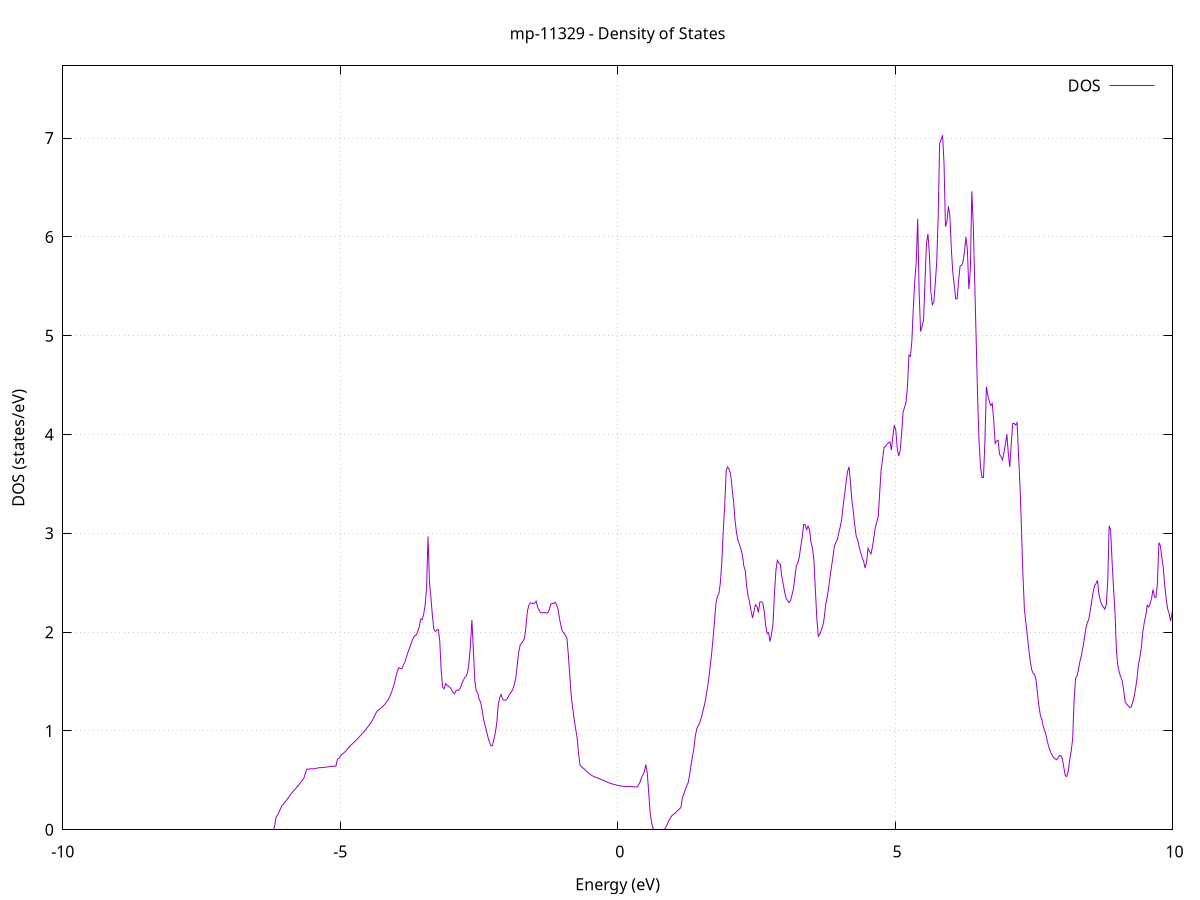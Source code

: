 set title 'mp-11329 - Density of States'
set xlabel 'Energy (eV)'
set ylabel 'DOS (states/eV)'
set grid
set xrange [-10:10]
set yrange [0:7.731]
set xzeroaxis lt -1
set terminal png size 800,600
set output 'mp-11329_dos_gnuplot.png'
plot '-' using 1:2 with lines title 'DOS'
-31.920800 0.000000
-31.894400 0.000000
-31.868100 0.000000
-31.841800 0.000000
-31.815400 0.000000
-31.789100 0.000000
-31.762700 0.000000
-31.736400 0.000000
-31.710000 0.000000
-31.683700 0.000000
-31.657400 0.000000
-31.631000 0.000000
-31.604700 0.000000
-31.578300 0.000000
-31.552000 0.000000
-31.525600 0.000000
-31.499300 0.000000
-31.473000 0.000000
-31.446600 0.000000
-31.420300 0.000000
-31.393900 0.000000
-31.367600 0.000000
-31.341200 0.000000
-31.314900 0.000000
-31.288500 0.000000
-31.262200 0.000000
-31.235900 0.000000
-31.209500 0.000000
-31.183200 0.000000
-31.156800 0.000000
-31.130500 0.000000
-31.104100 0.000000
-31.077800 0.000000
-31.051500 0.000000
-31.025100 0.000000
-30.998800 0.000000
-30.972400 0.000000
-30.946100 0.000000
-30.919700 0.000000
-30.893400 0.000000
-30.867100 0.000000
-30.840700 0.000000
-30.814400 0.000000
-30.788000 0.000000
-30.761700 0.000000
-30.735300 0.000000
-30.709000 0.000000
-30.682600 0.000000
-30.656300 0.000000
-30.630000 0.000000
-30.603600 0.000000
-30.577300 0.000000
-30.550900 0.000000
-30.524600 0.000000
-30.498200 0.000000
-30.471900 0.000000
-30.445600 0.000000
-30.419200 0.000000
-30.392900 0.000000
-30.366500 0.000000
-30.340200 0.000000
-30.313800 0.000000
-30.287500 0.000000
-30.261200 0.000000
-30.234800 0.000000
-30.208500 0.000000
-30.182100 0.000000
-30.155800 0.000000
-30.129400 0.000000
-30.103100 0.000000
-30.076700 0.000000
-30.050400 0.000000
-30.024100 0.000000
-29.997700 0.000000
-29.971400 0.000000
-29.945000 0.000000
-29.918700 0.000000
-29.892300 0.000000
-29.866000 0.000000
-29.839700 0.000000
-29.813300 0.000000
-29.787000 0.000000
-29.760600 0.000000
-29.734300 0.000000
-29.707900 0.000000
-29.681600 0.000000
-29.655300 0.000000
-29.628900 0.000000
-29.602600 0.000000
-29.576200 0.000000
-29.549900 0.000000
-29.523500 35.461300
-29.497200 7.827300
-29.470800 62.871400
-29.444500 47.172700
-29.418200 12.868600
-29.391800 11.253600
-29.365500 11.759100
-29.339100 13.502800
-29.312800 18.103500
-29.286400 12.403800
-29.260100 57.254700
-29.233800 38.814500
-29.207400 157.953200
-29.181100 0.000000
-29.154700 0.000000
-29.128400 0.000000
-29.102000 0.000000
-29.075700 0.000000
-29.049400 0.000000
-29.023000 0.000000
-28.996700 0.000000
-28.970300 0.000000
-28.944000 0.000000
-28.917600 0.000000
-28.891300 0.000000
-28.864900 0.000000
-28.838600 0.000000
-28.812300 0.000000
-28.785900 0.000000
-28.759600 0.000000
-28.733200 0.000000
-28.706900 0.000000
-28.680500 0.000000
-28.654200 0.000000
-28.627900 0.000000
-28.601500 0.000000
-28.575200 0.000000
-28.548800 0.000000
-28.522500 0.000000
-28.496100 0.000000
-28.469800 0.000000
-28.443500 0.000000
-28.417100 0.000000
-28.390800 0.000000
-28.364400 0.000000
-28.338100 0.000000
-28.311700 0.000000
-28.285400 0.000000
-28.259000 0.000000
-28.232700 0.000000
-28.206400 0.000000
-28.180000 0.000000
-28.153700 0.000000
-28.127300 0.000000
-28.101000 0.000000
-28.074600 0.000000
-28.048300 0.000000
-28.022000 0.000000
-27.995600 0.000000
-27.969300 0.000000
-27.942900 0.000000
-27.916600 0.000000
-27.890200 0.000000
-27.863900 0.000000
-27.837600 0.000000
-27.811200 0.000000
-27.784900 0.000000
-27.758500 0.000000
-27.732200 0.000000
-27.705800 0.000000
-27.679500 0.000000
-27.653100 0.000000
-27.626800 0.000000
-27.600500 0.000000
-27.574100 0.000000
-27.547800 0.000000
-27.521400 0.000000
-27.495100 0.000000
-27.468700 0.000000
-27.442400 0.000000
-27.416100 0.000000
-27.389700 0.000000
-27.363400 0.000000
-27.337000 0.000000
-27.310700 0.000000
-27.284300 0.000000
-27.258000 0.000000
-27.231700 0.000000
-27.205300 0.000000
-27.179000 0.000000
-27.152600 0.000000
-27.126300 0.000000
-27.099900 0.000000
-27.073600 0.000000
-27.047200 0.000000
-27.020900 0.000000
-26.994600 0.000000
-26.968200 0.000000
-26.941900 0.000000
-26.915500 0.000000
-26.889200 0.000000
-26.862800 0.000000
-26.836500 0.000000
-26.810200 0.000000
-26.783800 0.000000
-26.757500 0.000000
-26.731100 0.000000
-26.704800 0.000000
-26.678400 0.000000
-26.652100 0.000000
-26.625800 0.000000
-26.599400 0.000000
-26.573100 0.000000
-26.546700 0.000000
-26.520400 0.000000
-26.494000 0.000000
-26.467700 0.000000
-26.441300 0.000000
-26.415000 0.000000
-26.388700 0.000000
-26.362300 0.000000
-26.336000 0.000000
-26.309600 0.000000
-26.283300 0.000000
-26.256900 0.000000
-26.230600 0.000000
-26.204300 0.000000
-26.177900 0.000000
-26.151600 0.000000
-26.125200 0.000000
-26.098900 0.000000
-26.072500 0.000000
-26.046200 0.000000
-26.019900 0.000000
-25.993500 0.000000
-25.967200 0.000000
-25.940800 0.000000
-25.914500 0.000000
-25.888100 0.000000
-25.861800 0.000000
-25.835500 0.000000
-25.809100 0.000000
-25.782800 0.000000
-25.756400 0.000000
-25.730100 0.000000
-25.703700 0.000000
-25.677400 0.000000
-25.651000 0.000000
-25.624700 0.000000
-25.598400 0.000000
-25.572000 0.000000
-25.545700 0.000000
-25.519300 0.000000
-25.493000 0.000000
-25.466600 0.000000
-25.440300 0.000000
-25.414000 0.000000
-25.387600 0.000000
-25.361300 0.000000
-25.334900 0.000000
-25.308600 0.000000
-25.282200 0.000000
-25.255900 0.000000
-25.229600 0.000000
-25.203200 0.000000
-25.176900 0.000000
-25.150500 0.000000
-25.124200 0.000000
-25.097800 0.000000
-25.071500 0.000000
-25.045100 0.000000
-25.018800 0.000000
-24.992500 0.000000
-24.966100 0.000000
-24.939800 0.000000
-24.913400 0.000000
-24.887100 0.000000
-24.860700 0.000000
-24.834400 0.000000
-24.808100 0.000000
-24.781700 0.000000
-24.755400 0.000000
-24.729000 0.000000
-24.702700 0.000000
-24.676300 0.000000
-24.650000 0.000000
-24.623700 0.000000
-24.597300 0.000000
-24.571000 0.000000
-24.544600 0.000000
-24.518300 0.000000
-24.491900 0.000000
-24.465600 0.000000
-24.439200 0.000000
-24.412900 0.000000
-24.386600 0.000000
-24.360200 0.000000
-24.333900 0.000000
-24.307500 0.000000
-24.281200 0.000000
-24.254800 0.000000
-24.228500 0.000000
-24.202200 0.000000
-24.175800 0.000000
-24.149500 0.000000
-24.123100 0.000000
-24.096800 0.000000
-24.070400 0.000000
-24.044100 0.000000
-24.017800 0.000000
-23.991400 0.000000
-23.965100 0.000000
-23.938700 0.000000
-23.912400 0.000000
-23.886000 0.000000
-23.859700 0.000000
-23.833300 0.000000
-23.807000 0.000000
-23.780700 0.000000
-23.754300 0.000000
-23.728000 0.000000
-23.701600 0.000000
-23.675300 0.000000
-23.648900 0.000000
-23.622600 0.000000
-23.596300 0.000000
-23.569900 0.000000
-23.543600 0.000000
-23.517200 0.000000
-23.490900 0.000000
-23.464500 0.000000
-23.438200 0.000000
-23.411900 0.000000
-23.385500 0.000000
-23.359200 0.000000
-23.332800 0.000000
-23.306500 0.000000
-23.280100 0.000000
-23.253800 0.000000
-23.227400 0.000000
-23.201100 0.000000
-23.174800 0.000000
-23.148400 0.000000
-23.122100 0.000000
-23.095700 0.000000
-23.069400 0.000000
-23.043000 0.000000
-23.016700 0.000000
-22.990400 0.000000
-22.964000 0.000000
-22.937700 0.000000
-22.911300 0.000000
-22.885000 0.000000
-22.858600 0.000000
-22.832300 0.000000
-22.806000 0.000000
-22.779600 0.000000
-22.753300 0.000000
-22.726900 0.000000
-22.700600 0.000000
-22.674200 0.000000
-22.647900 0.000000
-22.621500 0.000000
-22.595200 0.000000
-22.568900 0.000000
-22.542500 0.000000
-22.516200 0.000000
-22.489800 0.000000
-22.463500 0.000000
-22.437100 0.000000
-22.410800 0.000000
-22.384500 0.000000
-22.358100 0.000000
-22.331800 0.000000
-22.305400 0.000000
-22.279100 0.000000
-22.252700 0.000000
-22.226400 0.000000
-22.200100 0.000000
-22.173700 0.000000
-22.147400 0.000000
-22.121000 0.000000
-22.094700 0.000000
-22.068300 0.000000
-22.042000 0.000000
-22.015600 0.000000
-21.989300 0.000000
-21.963000 0.000000
-21.936600 0.000000
-21.910300 0.000000
-21.883900 0.000000
-21.857600 0.000000
-21.831200 0.000000
-21.804900 0.000000
-21.778600 0.000000
-21.752200 0.000000
-21.725900 0.000000
-21.699500 0.000000
-21.673200 0.000000
-21.646800 0.000000
-21.620500 0.000000
-21.594200 0.000000
-21.567800 0.000000
-21.541500 0.000000
-21.515100 0.000000
-21.488800 0.000000
-21.462400 0.000000
-21.436100 0.000000
-21.409700 0.000000
-21.383400 0.000000
-21.357100 0.000000
-21.330700 0.000000
-21.304400 0.000000
-21.278000 0.000000
-21.251700 0.000000
-21.225300 0.000000
-21.199000 0.000000
-21.172700 0.000000
-21.146300 0.000000
-21.120000 0.000000
-21.093600 0.000000
-21.067300 0.000000
-21.040900 0.000000
-21.014600 0.000000
-20.988300 0.000000
-20.961900 0.000000
-20.935600 0.000000
-20.909200 0.000000
-20.882900 0.000000
-20.856500 0.000000
-20.830200 0.000000
-20.803800 0.000000
-20.777500 0.000000
-20.751200 0.000000
-20.724800 0.000000
-20.698500 0.000000
-20.672100 0.000000
-20.645800 0.000000
-20.619400 0.000000
-20.593100 0.000000
-20.566800 0.000000
-20.540400 0.000000
-20.514100 0.000000
-20.487700 0.000000
-20.461400 0.000000
-20.435000 0.000000
-20.408700 0.000000
-20.382400 0.000000
-20.356000 0.000000
-20.329700 0.000000
-20.303300 0.000000
-20.277000 0.000000
-20.250600 0.000000
-20.224300 0.000000
-20.197900 0.000000
-20.171600 0.000000
-20.145300 0.000000
-20.118900 0.000000
-20.092600 0.000000
-20.066200 0.000000
-20.039900 0.000000
-20.013500 0.000000
-19.987200 0.000000
-19.960900 0.000000
-19.934500 0.000000
-19.908200 0.000000
-19.881800 0.000000
-19.855500 0.000000
-19.829100 0.000000
-19.802800 0.000000
-19.776500 0.000000
-19.750100 0.000000
-19.723800 0.000000
-19.697400 0.000000
-19.671100 0.000000
-19.644700 0.000000
-19.618400 0.000000
-19.592000 0.000000
-19.565700 0.000000
-19.539400 0.000000
-19.513000 0.000000
-19.486700 0.000000
-19.460300 0.000000
-19.434000 0.000000
-19.407600 0.000000
-19.381300 0.000000
-19.355000 0.000000
-19.328600 0.000000
-19.302300 0.000000
-19.275900 0.000000
-19.249600 0.000000
-19.223200 0.000000
-19.196900 0.000000
-19.170600 0.000000
-19.144200 0.000000
-19.117900 0.000000
-19.091500 0.000000
-19.065200 0.000000
-19.038800 0.000000
-19.012500 0.000000
-18.986100 0.000000
-18.959800 0.000000
-18.933500 0.000000
-18.907100 0.000000
-18.880800 0.000000
-18.854400 0.000000
-18.828100 0.000000
-18.801700 0.000000
-18.775400 0.000000
-18.749100 0.000000
-18.722700 0.000000
-18.696400 0.000000
-18.670000 0.000000
-18.643700 0.000000
-18.617300 0.000000
-18.591000 0.000000
-18.564700 0.000000
-18.538300 0.000000
-18.512000 0.000000
-18.485600 0.000000
-18.459300 0.000000
-18.432900 0.000000
-18.406600 0.000000
-18.380200 0.000000
-18.353900 0.000000
-18.327600 0.000000
-18.301200 0.000000
-18.274900 0.000000
-18.248500 0.000000
-18.222200 0.000000
-18.195800 0.000000
-18.169500 0.000000
-18.143200 0.000000
-18.116800 0.000000
-18.090500 0.000000
-18.064100 0.000000
-18.037800 0.000000
-18.011400 0.000000
-17.985100 0.000000
-17.958800 0.000000
-17.932400 0.000000
-17.906100 0.000000
-17.879700 0.000000
-17.853400 0.000000
-17.827000 0.000000
-17.800700 0.000000
-17.774400 0.000000
-17.748000 0.000000
-17.721700 0.000000
-17.695300 0.000000
-17.669000 0.000000
-17.642600 0.000000
-17.616300 0.000000
-17.589900 0.000000
-17.563600 0.000000
-17.537300 0.000000
-17.510900 0.000000
-17.484600 0.000000
-17.458200 0.000000
-17.431900 0.000000
-17.405500 0.000000
-17.379200 0.000000
-17.352900 0.000000
-17.326500 0.000000
-17.300200 0.000000
-17.273800 0.000000
-17.247500 0.000000
-17.221100 0.000000
-17.194800 0.000000
-17.168500 0.000000
-17.142100 0.000000
-17.115800 0.000000
-17.089400 0.000000
-17.063100 0.000000
-17.036700 0.000000
-17.010400 0.000000
-16.984000 0.000000
-16.957700 0.000000
-16.931400 0.000000
-16.905000 0.000000
-16.878700 0.000000
-16.852300 0.000000
-16.826000 0.000000
-16.799600 0.000000
-16.773300 0.000000
-16.747000 0.000000
-16.720600 0.000000
-16.694300 0.000000
-16.667900 0.000000
-16.641600 0.000000
-16.615200 0.000000
-16.588900 0.000000
-16.562600 0.000000
-16.536200 0.000000
-16.509900 0.000000
-16.483500 0.000000
-16.457200 0.000000
-16.430800 0.000000
-16.404500 0.000000
-16.378100 0.000000
-16.351800 0.000000
-16.325500 0.000000
-16.299100 0.000000
-16.272800 0.000000
-16.246400 0.000000
-16.220100 0.000000
-16.193700 0.000000
-16.167400 0.000000
-16.141100 0.000000
-16.114700 0.000000
-16.088400 0.000000
-16.062000 0.000000
-16.035700 0.000000
-16.009300 0.000000
-15.983000 0.000000
-15.956700 0.000000
-15.930300 0.000000
-15.904000 0.000000
-15.877600 0.000000
-15.851300 0.000000
-15.824900 0.000000
-15.798600 0.000000
-15.772200 0.000000
-15.745900 0.000000
-15.719600 0.000000
-15.693200 0.000000
-15.666900 0.000000
-15.640500 0.000000
-15.614200 0.000000
-15.587800 0.000000
-15.561500 0.000000
-15.535200 0.000000
-15.508800 0.000000
-15.482500 0.000000
-15.456100 0.000000
-15.429800 0.000000
-15.403400 0.000000
-15.377100 0.000000
-15.350800 0.000000
-15.324400 0.000000
-15.298100 0.000000
-15.271700 0.000000
-15.245400 0.000000
-15.219000 0.000000
-15.192700 0.000000
-15.166300 0.000000
-15.140000 0.000000
-15.113700 0.000000
-15.087300 0.000000
-15.061000 0.000000
-15.034600 0.000000
-15.008300 0.000000
-14.981900 0.000000
-14.955600 0.000000
-14.929300 0.000000
-14.902900 0.000000
-14.876600 0.000000
-14.850200 0.000000
-14.823900 0.000000
-14.797500 0.000000
-14.771200 0.000000
-14.744900 0.000000
-14.718500 0.000000
-14.692200 0.000000
-14.665800 0.000000
-14.639500 0.000000
-14.613100 0.000000
-14.586800 0.000000
-14.560400 0.000000
-14.534100 0.000000
-14.507800 0.000000
-14.481400 0.000000
-14.455100 0.000000
-14.428700 0.000000
-14.402400 0.000000
-14.376000 0.000000
-14.349700 0.000000
-14.323400 0.000000
-14.297000 0.000000
-14.270700 0.000000
-14.244300 0.000000
-14.218000 0.000000
-14.191600 0.000000
-14.165300 0.000000
-14.139000 0.000000
-14.112600 0.000000
-14.086300 0.000000
-14.059900 0.000000
-14.033600 0.000000
-14.007200 0.000000
-13.980900 0.000000
-13.954500 0.000000
-13.928200 0.000000
-13.901900 0.000000
-13.875500 0.000000
-13.849200 0.000000
-13.822800 0.000000
-13.796500 0.000000
-13.770100 0.000000
-13.743800 0.000000
-13.717500 0.000000
-13.691100 0.000000
-13.664800 0.000000
-13.638400 0.000000
-13.612100 0.000000
-13.585700 0.000000
-13.559400 0.000000
-13.533100 0.000000
-13.506700 0.000000
-13.480400 0.000000
-13.454000 0.000000
-13.427700 0.000000
-13.401300 0.000000
-13.375000 0.000000
-13.348600 0.000000
-13.322300 0.000000
-13.296000 0.000000
-13.269600 0.000000
-13.243300 0.000000
-13.216900 0.000000
-13.190600 0.000000
-13.164200 0.000000
-13.137900 0.000000
-13.111600 0.000000
-13.085200 0.000000
-13.058900 0.000000
-13.032500 0.000000
-13.006200 0.000000
-12.979800 0.000000
-12.953500 0.000000
-12.927200 0.000000
-12.900800 0.000000
-12.874500 0.000000
-12.848100 0.000000
-12.821800 0.000000
-12.795400 0.000000
-12.769100 0.000000
-12.742700 0.000000
-12.716400 0.000000
-12.690100 0.000000
-12.663700 0.000000
-12.637400 0.000000
-12.611000 0.000000
-12.584700 0.000000
-12.558300 0.000000
-12.532000 0.000000
-12.505700 0.000000
-12.479300 0.000000
-12.453000 0.000000
-12.426600 0.000000
-12.400300 0.000000
-12.373900 0.000000
-12.347600 0.000000
-12.321300 0.000000
-12.294900 0.000000
-12.268600 0.000000
-12.242200 0.000000
-12.215900 0.000000
-12.189500 0.000000
-12.163200 0.000000
-12.136800 0.000000
-12.110500 0.000000
-12.084200 0.000000
-12.057800 0.000000
-12.031500 0.000000
-12.005100 0.000000
-11.978800 0.000000
-11.952400 0.000000
-11.926100 0.000000
-11.899800 0.000000
-11.873400 0.000000
-11.847100 0.000000
-11.820700 0.000000
-11.794400 0.000000
-11.768000 0.000000
-11.741700 0.000000
-11.715400 0.000000
-11.689000 0.000000
-11.662700 0.000000
-11.636300 0.000000
-11.610000 0.000000
-11.583600 0.000000
-11.557300 0.000000
-11.530900 0.000000
-11.504600 0.000000
-11.478300 0.000000
-11.451900 0.000000
-11.425600 0.000000
-11.399200 0.000000
-11.372900 0.000000
-11.346500 0.000000
-11.320200 0.000000
-11.293900 0.000000
-11.267500 0.000000
-11.241200 0.000000
-11.214800 0.000000
-11.188500 0.000000
-11.162100 0.000000
-11.135800 0.000000
-11.109500 0.000000
-11.083100 0.000000
-11.056800 0.000000
-11.030400 0.000000
-11.004100 0.000000
-10.977700 0.000000
-10.951400 0.000000
-10.925000 0.000000
-10.898700 0.000000
-10.872400 0.000000
-10.846000 0.000000
-10.819700 0.000000
-10.793300 0.000000
-10.767000 0.000000
-10.740600 0.000000
-10.714300 0.000000
-10.688000 0.000000
-10.661600 0.000000
-10.635300 0.000000
-10.608900 0.000000
-10.582600 0.000000
-10.556200 0.000000
-10.529900 0.000000
-10.503600 0.000000
-10.477200 0.000000
-10.450900 0.000000
-10.424500 0.000000
-10.398200 0.000000
-10.371800 0.000000
-10.345500 0.000000
-10.319100 0.000000
-10.292800 0.000000
-10.266500 0.000000
-10.240100 0.000000
-10.213800 0.000000
-10.187400 0.000000
-10.161100 0.000000
-10.134700 0.000000
-10.108400 0.000000
-10.082100 0.000000
-10.055700 0.000000
-10.029400 0.000000
-10.003000 0.000000
-9.976700 0.000000
-9.950300 0.000000
-9.924000 0.000000
-9.897700 0.000000
-9.871300 0.000000
-9.845000 0.000000
-9.818600 0.000000
-9.792300 0.000000
-9.765900 0.000000
-9.739600 0.000000
-9.713300 0.000000
-9.686900 0.000000
-9.660600 0.000000
-9.634200 0.000000
-9.607900 0.000000
-9.581500 0.000000
-9.555200 0.000000
-9.528800 0.000000
-9.502500 0.000000
-9.476200 0.000000
-9.449800 0.000000
-9.423500 0.000000
-9.397100 0.000000
-9.370800 0.000000
-9.344400 0.000000
-9.318100 0.000000
-9.291800 0.000000
-9.265400 0.000000
-9.239100 0.000000
-9.212700 0.000000
-9.186400 0.000000
-9.160000 0.000000
-9.133700 0.000000
-9.107400 0.000000
-9.081000 0.000000
-9.054700 0.000000
-9.028300 0.000000
-9.002000 0.000000
-8.975600 0.000000
-8.949300 0.000000
-8.922900 0.000000
-8.896600 0.000000
-8.870300 0.000000
-8.843900 0.000000
-8.817600 0.000000
-8.791200 0.000000
-8.764900 0.000000
-8.738500 0.000000
-8.712200 0.000000
-8.685900 0.000000
-8.659500 0.000000
-8.633200 0.000000
-8.606800 0.000000
-8.580500 0.000000
-8.554100 0.000000
-8.527800 0.000000
-8.501500 0.000000
-8.475100 0.000000
-8.448800 0.000000
-8.422400 0.000000
-8.396100 0.000000
-8.369700 0.000000
-8.343400 0.000000
-8.317000 0.000000
-8.290700 0.000000
-8.264400 0.000000
-8.238000 0.000000
-8.211700 0.000000
-8.185300 0.000000
-8.159000 0.000000
-8.132600 0.000000
-8.106300 0.000000
-8.080000 0.000000
-8.053600 0.000000
-8.027300 0.000000
-8.000900 0.000000
-7.974600 0.000000
-7.948200 0.000000
-7.921900 0.000000
-7.895600 0.000000
-7.869200 0.000000
-7.842900 0.000000
-7.816500 0.000000
-7.790200 0.000000
-7.763800 0.000000
-7.737500 0.000000
-7.711100 0.000000
-7.684800 0.000000
-7.658500 0.000000
-7.632100 0.000000
-7.605800 0.000000
-7.579400 0.000000
-7.553100 0.000000
-7.526700 0.000000
-7.500400 0.000000
-7.474100 0.000000
-7.447700 0.000000
-7.421400 0.000000
-7.395000 0.000000
-7.368700 0.000000
-7.342300 0.000000
-7.316000 0.000000
-7.289700 0.000000
-7.263300 0.000000
-7.237000 0.000000
-7.210600 0.000000
-7.184300 0.000000
-7.157900 0.000000
-7.131600 0.000000
-7.105200 0.000000
-7.078900 0.000000
-7.052600 0.000000
-7.026200 0.000000
-6.999900 0.000000
-6.973500 0.000000
-6.947200 0.000000
-6.920800 0.000000
-6.894500 0.000000
-6.868200 0.000000
-6.841800 0.000000
-6.815500 0.000000
-6.789100 0.000000
-6.762800 0.000000
-6.736400 0.000000
-6.710100 0.000000
-6.683800 0.000000
-6.657400 0.000000
-6.631100 0.000000
-6.604700 0.000000
-6.578400 0.000000
-6.552000 0.000000
-6.525700 0.000000
-6.499300 0.000000
-6.473000 0.000000
-6.446700 0.000000
-6.420300 0.000000
-6.394000 0.000000
-6.367600 0.000000
-6.341300 0.000000
-6.314900 0.000000
-6.288600 0.000000
-6.262300 0.000000
-6.235900 0.000000
-6.209600 0.000000
-6.183200 0.037000
-6.156900 0.128900
-6.130500 0.147000
-6.104200 0.178000
-6.077900 0.210900
-6.051500 0.242300
-6.025200 0.259300
-5.998800 0.278200
-5.972500 0.296900
-5.946100 0.316200
-5.919800 0.336100
-5.893400 0.356600
-5.867100 0.377700
-5.840800 0.394100
-5.814400 0.409700
-5.788100 0.426300
-5.761700 0.443900
-5.735400 0.462700
-5.709000 0.481200
-5.682700 0.500200
-5.656400 0.520100
-5.630000 0.568100
-5.603700 0.613500
-5.577300 0.613200
-5.551000 0.615400
-5.524600 0.617400
-5.498300 0.617800
-5.472000 0.615900
-5.445600 0.618700
-5.419300 0.623900
-5.392900 0.627100
-5.366600 0.628300
-5.340200 0.629100
-5.313900 0.629800
-5.287500 0.631500
-5.261200 0.634100
-5.234900 0.635900
-5.208500 0.638100
-5.182200 0.640500
-5.155800 0.641200
-5.129500 0.642000
-5.103100 0.643300
-5.076800 0.644700
-5.050500 0.714300
-5.024100 0.721400
-4.997800 0.742900
-4.971400 0.761800
-4.945100 0.772500
-4.918700 0.786600
-4.892400 0.802500
-4.866100 0.819700
-4.839700 0.837200
-4.813400 0.853900
-4.787000 0.866900
-4.760700 0.880200
-4.734300 0.894500
-4.708000 0.909500
-4.681600 0.925100
-4.655300 0.941000
-4.629000 0.956800
-4.602600 0.972900
-4.576300 0.989800
-4.549900 1.007500
-4.523600 1.025600
-4.497200 1.044100
-4.470900 1.064300
-4.444600 1.085900
-4.418200 1.110100
-4.391900 1.139000
-4.365500 1.171900
-4.339200 1.195800
-4.312800 1.211000
-4.286500 1.220900
-4.260200 1.235800
-4.233800 1.247300
-4.207500 1.263200
-4.181100 1.281900
-4.154800 1.301700
-4.128400 1.323000
-4.102100 1.354600
-4.075700 1.391400
-4.049400 1.434500
-4.023100 1.481400
-3.996700 1.551700
-3.970400 1.603900
-3.944000 1.640500
-3.917700 1.631600
-3.891300 1.629800
-3.865000 1.662200
-3.838700 1.692100
-3.812300 1.736900
-3.786000 1.784100
-3.759600 1.826100
-3.733300 1.864400
-3.706900 1.909000
-3.680600 1.943400
-3.654300 1.965700
-3.627900 1.973400
-3.601600 2.010000
-3.575200 2.055600
-3.548900 2.132800
-3.522500 2.127300
-3.496200 2.180600
-3.469800 2.273100
-3.443500 2.453900
-3.417200 2.967800
-3.390800 2.499700
-3.364500 2.341800
-3.338100 2.164600
-3.311800 2.026400
-3.285400 2.006300
-3.259100 2.020900
-3.232800 2.027300
-3.206400 1.912800
-3.180100 1.607200
-3.153700 1.443800
-3.127400 1.426100
-3.101000 1.479500
-3.074700 1.461600
-3.048400 1.452200
-3.022000 1.441700
-2.995700 1.420200
-2.969300 1.391400
-2.943000 1.376300
-2.916600 1.404800
-2.890300 1.415300
-2.863900 1.411800
-2.837600 1.432200
-2.811300 1.474200
-2.784900 1.508100
-2.758600 1.537000
-2.732200 1.551600
-2.705900 1.588400
-2.679500 1.686300
-2.653200 1.872200
-2.626900 2.122700
-2.600500 1.826400
-2.574200 1.509100
-2.547800 1.406900
-2.521500 1.384800
-2.495100 1.319600
-2.468800 1.291500
-2.442500 1.208600
-2.416100 1.118800
-2.389800 1.056500
-2.363400 0.999400
-2.337100 0.937700
-2.310700 0.886500
-2.284400 0.849200
-2.258100 0.851700
-2.231700 0.912400
-2.205400 0.978000
-2.179000 1.079600
-2.152700 1.256200
-2.126300 1.337700
-2.100000 1.369200
-2.073600 1.319100
-2.047300 1.312300
-2.021000 1.311200
-1.994600 1.322900
-1.968300 1.349600
-1.941900 1.375800
-1.915600 1.394200
-1.889200 1.422000
-1.862900 1.469300
-1.836600 1.532500
-1.810200 1.661200
-1.783900 1.792800
-1.757500 1.866800
-1.731200 1.889700
-1.704800 1.909900
-1.678500 1.938500
-1.652200 2.054900
-1.625800 2.214300
-1.599500 2.272200
-1.573100 2.296300
-1.546800 2.294000
-1.520400 2.289300
-1.494100 2.294900
-1.467700 2.313100
-1.441400 2.252400
-1.415100 2.221500
-1.388700 2.197400
-1.362400 2.195300
-1.336000 2.197000
-1.309700 2.199400
-1.283300 2.191800
-1.257000 2.200100
-1.230700 2.229300
-1.204300 2.284900
-1.178000 2.289300
-1.151600 2.291300
-1.125300 2.303100
-1.098900 2.276400
-1.072600 2.224800
-1.046300 2.134000
-1.019900 2.057100
-0.993600 2.005900
-0.967200 1.990700
-0.940900 1.966300
-0.914500 1.941000
-0.888200 1.767100
-0.861800 1.557300
-0.835500 1.350900
-0.809200 1.227000
-0.782800 1.119200
-0.756500 1.018100
-0.730100 0.932100
-0.703800 0.769300
-0.677400 0.652400
-0.651100 0.637500
-0.624800 0.624700
-0.598400 0.614100
-0.572100 0.598200
-0.545700 0.583200
-0.519400 0.570900
-0.493000 0.560100
-0.466700 0.550500
-0.440400 0.542100
-0.414000 0.535500
-0.387700 0.529600
-0.361300 0.523800
-0.335000 0.518000
-0.308600 0.512000
-0.282300 0.506000
-0.255900 0.499800
-0.229600 0.493300
-0.203300 0.487000
-0.176900 0.479700
-0.150600 0.473600
-0.124200 0.468400
-0.097900 0.464100
-0.071500 0.460000
-0.045200 0.456000
-0.018900 0.452300
0.007500 0.448900
0.033800 0.445500
0.060200 0.442400
0.086500 0.440600
0.112900 0.440000
0.139200 0.439000
0.165500 0.438500
0.191900 0.439900
0.218200 0.440200
0.244600 0.438700
0.270900 0.436000
0.297300 0.434400
0.323600 0.433900
0.350000 0.434400
0.376300 0.452200
0.402600 0.482200
0.429000 0.527600
0.455300 0.557100
0.481700 0.587200
0.508000 0.660500
0.534400 0.571100
0.560700 0.365500
0.587000 0.167400
0.613400 0.066500
0.639700 0.010600
0.666100 0.000000
0.692400 0.000000
0.718800 0.000000
0.745100 0.000000
0.771400 0.000000
0.797800 0.000000
0.824100 0.000300
0.850500 0.010200
0.876800 0.034100
0.903200 0.068600
0.929500 0.102100
0.955900 0.124600
0.982200 0.145200
1.008500 0.156000
1.034900 0.167300
1.061200 0.182000
1.087600 0.198400
1.113900 0.210900
1.140300 0.225900
1.166600 0.322700
1.192900 0.361800
1.219300 0.407200
1.245600 0.446500
1.272000 0.478700
1.298300 0.560100
1.324700 0.663800
1.351000 0.745800
1.377300 0.840700
1.403700 0.961400
1.430000 1.029100
1.456400 1.056100
1.482700 1.089100
1.509100 1.137000
1.535400 1.197800
1.561800 1.256900
1.588100 1.328400
1.614400 1.422300
1.640800 1.525100
1.667100 1.647000
1.693500 1.779600
1.719800 1.938000
1.746200 2.109900
1.772500 2.296300
1.798800 2.363000
1.825200 2.393800
1.851500 2.502600
1.877900 2.716900
1.904200 3.034600
1.930600 3.290500
1.956900 3.640500
1.983200 3.672600
2.009600 3.646500
2.035900 3.600000
2.062300 3.460100
2.088600 3.325800
2.115000 3.134000
2.141300 3.011300
2.167700 2.931000
2.194000 2.888700
2.220300 2.845200
2.246700 2.788200
2.273000 2.671400
2.299400 2.626000
2.325700 2.459200
2.352100 2.362700
2.378400 2.301400
2.404700 2.216000
2.431100 2.142700
2.457400 2.212100
2.483800 2.278200
2.510100 2.259900
2.536500 2.198000
2.562800 2.305500
2.589100 2.308400
2.615500 2.297700
2.641800 2.209400
2.668200 2.065200
2.694500 1.984900
2.720900 1.995800
2.747200 1.905000
2.773600 1.980800
2.799900 2.082000
2.826200 2.389700
2.852600 2.626100
2.878900 2.727500
2.905300 2.700200
2.931600 2.690200
2.958000 2.564800
2.984300 2.486200
3.010600 2.403600
3.037000 2.342300
3.063300 2.321400
3.089700 2.298400
3.116000 2.319500
3.142400 2.378200
3.168700 2.438100
3.195000 2.559300
3.221400 2.674900
3.247700 2.698100
3.274100 2.762000
3.300400 2.869400
3.326800 2.960200
3.353100 3.090000
3.379500 3.087300
3.405800 3.037400
3.432100 3.073100
3.458500 3.033900
3.484800 2.909500
3.511200 2.851700
3.537500 2.732300
3.563900 2.423300
3.590200 2.136900
3.616500 1.957500
3.642900 1.977100
3.669200 2.019400
3.695600 2.060100
3.721900 2.139900
3.748300 2.273200
3.774600 2.348000
3.800900 2.437800
3.827300 2.556000
3.853600 2.661800
3.880000 2.755500
3.906300 2.870400
3.932700 2.907200
3.959000 2.935900
3.985400 3.004000
4.011700 3.066200
4.038000 3.142300
4.064400 3.280800
4.090700 3.391700
4.117100 3.518700
4.143400 3.624000
4.169800 3.672800
4.196100 3.519100
4.222400 3.332600
4.248800 3.213100
4.275100 3.072900
4.301500 2.965900
4.327800 2.931800
4.354200 2.860200
4.380500 2.802700
4.406800 2.754800
4.433200 2.718900
4.459500 2.648500
4.485900 2.704300
4.512200 2.848500
4.538600 2.818400
4.564900 2.792300
4.591300 2.857700
4.617600 2.958100
4.643900 3.059700
4.670300 3.113100
4.696600 3.171500
4.723000 3.416600
4.749300 3.648500
4.775700 3.753800
4.802000 3.874000
4.828300 3.877500
4.854700 3.901800
4.881000 3.916600
4.907400 3.926300
4.933700 3.841800
4.960100 3.981800
4.986400 4.095700
5.012700 4.046700
5.039100 3.861900
5.065400 3.781000
5.091800 3.838600
5.118100 4.009700
5.144500 4.226700
5.170800 4.275300
5.197200 4.325200
5.223500 4.484300
5.249800 4.802900
5.276200 4.792200
5.302500 4.944700
5.328900 5.281600
5.355200 5.555900
5.381600 5.744800
5.407900 6.182000
5.434200 5.429000
5.460600 5.042600
5.486900 5.095300
5.513300 5.157500
5.539600 5.549300
5.566000 5.933300
5.592300 6.030700
5.618600 5.828900
5.645000 5.447000
5.671300 5.314100
5.697700 5.339800
5.724000 5.523300
5.750400 5.747100
5.776700 6.202500
5.803000 6.942700
5.829400 6.986000
5.855700 7.028300
5.882100 6.748000
5.908400 6.103900
5.934800 6.152200
5.961100 6.311200
5.987500 6.216400
6.013800 5.878600
6.040100 5.643100
6.066500 5.511700
6.092800 5.372500
6.119200 5.375800
6.145500 5.562100
6.171900 5.706100
6.198200 5.712100
6.224500 5.748000
6.250900 5.849000
6.277200 6.000800
6.303600 5.865800
6.329900 5.471400
6.356300 5.654800
6.382600 6.461300
6.408900 6.127500
6.435300 5.547400
6.461600 4.966300
6.488000 4.371200
6.514300 3.914300
6.540700 3.666500
6.567000 3.564900
6.593400 3.565600
6.619700 3.940400
6.646000 4.485400
6.672400 4.395500
6.698700 4.337400
6.725100 4.292600
6.751400 4.314900
6.777800 4.144100
6.804100 3.911100
6.830400 3.934500
6.856800 3.940600
6.883100 3.802100
6.909500 3.775200
6.935800 3.742800
6.962200 3.820400
6.988500 3.903100
7.014800 4.002600
7.041200 3.805400
7.067500 3.670500
7.093900 3.904700
7.120200 4.110900
7.146600 4.113600
7.172900 4.095500
7.199300 4.120100
7.225600 3.788800
7.251900 3.479400
7.278300 3.041800
7.304600 2.575900
7.331000 2.229900
7.357300 2.097400
7.383700 1.968000
7.410000 1.825000
7.436300 1.710600
7.462700 1.618700
7.489000 1.583600
7.515400 1.571300
7.541700 1.514300
7.568100 1.373900
7.594400 1.245200
7.620700 1.152200
7.647100 1.114100
7.673400 1.041000
7.699800 1.000000
7.726100 0.944900
7.752500 0.876300
7.778800 0.823800
7.805200 0.783600
7.831500 0.755700
7.857800 0.728400
7.884200 0.718400
7.910500 0.708000
7.936900 0.728500
7.963200 0.752200
7.989600 0.748800
8.015900 0.715000
8.042200 0.628900
8.068600 0.545300
8.094900 0.539900
8.121300 0.592900
8.147600 0.711500
8.174000 0.795500
8.200300 0.915900
8.226600 1.309500
8.253000 1.529900
8.279300 1.555300
8.305700 1.621100
8.332000 1.705300
8.358400 1.763700
8.384700 1.845800
8.411100 1.931900
8.437400 2.035500
8.463700 2.094400
8.490100 2.127100
8.516400 2.210700
8.542800 2.308700
8.569100 2.401300
8.595500 2.472800
8.621800 2.491000
8.648100 2.524400
8.674500 2.384500
8.700800 2.315400
8.727200 2.279600
8.753500 2.255800
8.779900 2.232700
8.806200 2.279700
8.832500 2.509800
8.858900 3.076600
8.885200 3.031600
8.911600 2.707700
8.937900 2.440900
8.964300 2.190000
8.990600 1.799000
9.017000 1.652700
9.043300 1.587400
9.069600 1.544800
9.096000 1.502500
9.122300 1.402700
9.148700 1.289500
9.175000 1.271900
9.201400 1.254700
9.227700 1.237300
9.254000 1.241600
9.280400 1.283800
9.306700 1.343100
9.333100 1.424700
9.359400 1.524400
9.385800 1.668100
9.412100 1.747500
9.438400 1.843300
9.464800 2.001900
9.491100 2.096200
9.517500 2.168900
9.543800 2.272100
9.570200 2.254400
9.596500 2.287700
9.622900 2.342700
9.649200 2.431800
9.675500 2.356700
9.701900 2.348700
9.728200 2.490900
9.754600 2.905900
9.780900 2.876600
9.807300 2.758600
9.833600 2.655300
9.859900 2.471600
9.886300 2.340000
9.912600 2.235900
9.939000 2.190000
9.965300 2.112500
9.991700 2.190000
10.018000 2.304100
10.044300 2.259400
10.070700 2.242800
10.097000 2.164900
10.123400 2.158700
10.149700 2.290100
10.176100 2.423900
10.202400 2.483800
10.228800 2.565400
10.255100 2.644100
10.281400 2.670900
10.307800 2.628200
10.334100 2.708400
10.360500 2.743500
10.386800 2.815400
10.413200 3.008700
10.439500 3.307800
10.465800 3.306300
10.492200 3.394500
10.518500 3.548300
10.544900 3.861000
10.571200 3.954800
10.597600 3.996400
10.623900 4.228200
10.650200 4.450500
10.676600 4.688100
10.702900 4.858200
10.729300 4.821400
10.755600 4.804800
10.782000 4.233100
10.808300 3.844600
10.834700 3.573400
10.861000 3.503700
10.887300 3.614700
10.913700 3.859700
10.940000 3.836100
10.966400 3.922400
10.992700 3.830000
11.019100 3.606800
11.045400 3.663300
11.071700 3.702500
11.098100 3.998600
11.124400 4.059200
11.150800 4.136000
11.177100 4.146900
11.203500 4.039500
11.229800 3.844600
11.256100 3.564000
11.282500 3.219300
11.308800 3.075700
11.335200 3.056300
11.361500 3.035000
11.387900 3.072300
11.414200 3.200200
11.440600 3.187600
11.466900 3.050200
11.493200 2.999700
11.519600 3.317600
11.545900 4.113400
11.572300 4.526800
11.598600 4.640700
11.625000 4.649200
11.651300 4.621500
11.677600 4.568100
11.704000 4.615300
11.730300 4.626700
11.756700 4.770900
11.783000 4.916300
11.809400 4.432300
11.835700 4.011100
11.862000 3.866800
11.888400 3.917900
11.914700 4.188700
11.941100 4.591000
11.967400 4.958900
11.993800 5.203500
12.020100 5.291400
12.046500 5.211300
12.072800 4.582800
12.099100 4.414800
12.125500 4.244300
12.151800 4.136100
12.178200 4.118100
12.204500 4.040000
12.230900 3.961400
12.257200 4.052100
12.283500 4.306900
12.309900 4.468200
12.336200 4.592000
12.362600 4.728500
12.388900 3.919200
12.415300 3.595300
12.441600 3.322500
12.467900 2.896600
12.494300 2.672100
12.520600 2.580000
12.547000 2.725000
12.573300 3.165100
12.599700 3.646100
12.626000 4.175100
12.652400 4.502100
12.678700 4.725300
12.705000 4.950400
12.731400 4.965600
12.757700 4.834200
12.784100 4.717900
12.810400 4.749800
12.836800 4.871500
12.863100 4.901000
12.889400 4.866800
12.915800 5.006000
12.942100 4.817800
12.968500 4.400200
12.994800 4.314500
13.021200 4.148000
13.047500 3.733200
13.073800 3.515200
13.100200 3.480000
13.126500 3.591900
13.152900 3.666900
13.179200 3.692100
13.205600 3.677600
13.231900 3.672700
13.258300 3.717600
13.284600 3.798400
13.310900 3.774900
13.337300 3.803000
13.363600 3.655500
13.390000 3.676300
13.416300 3.721100
13.442700 3.922100
13.469000 3.918500
13.495300 3.856700
13.521700 3.815600
13.548000 3.657500
13.574400 3.567300
13.600700 3.561800
13.627100 3.454600
13.653400 3.368300
13.679700 3.356100
13.706100 3.277600
13.732400 3.200600
13.758800 3.239300
13.785100 3.329800
13.811500 3.596700
13.837800 3.841900
13.864100 4.158400
13.890500 4.434700
13.916800 4.529100
13.943200 4.612200
13.969500 4.530700
13.995900 4.351400
14.022200 4.412800
14.048600 4.582200
14.074900 4.772000
14.101200 4.697400
14.127600 4.446700
14.153900 4.355600
14.180300 4.290300
14.206600 4.111700
14.233000 4.140600
14.259300 4.246300
14.285600 4.491200
14.312000 4.434300
14.338300 4.388700
14.364700 4.412900
14.391000 4.331600
14.417400 4.182100
14.443700 4.194700
14.470000 4.393000
14.496400 4.335600
14.522700 4.187700
14.549100 4.075600
14.575400 3.739400
14.601800 3.450900
14.628100 3.140700
14.654500 2.849300
14.680800 2.727300
14.707100 2.643500
14.733500 2.538700
14.759800 2.548300
14.786200 2.617500
14.812500 2.705000
14.838900 2.754400
14.865200 2.919000
14.891500 3.238700
14.917900 3.352600
14.944200 3.515100
14.970600 3.387700
14.996900 3.290600
15.023300 3.267200
15.049600 3.243000
15.075900 3.252900
15.102300 3.197700
15.128600 3.117600
15.155000 3.067600
15.181300 3.017900
15.207700 2.953700
15.234000 2.871400
15.260400 2.815200
15.286700 2.755000
15.313000 2.803300
15.339400 2.879200
15.365700 2.912300
15.392100 2.895200
15.418400 2.865600
15.444800 2.732800
15.471100 2.640100
15.497400 2.581200
15.523800 2.557800
15.550100 2.572200
15.576500 2.611100
15.602800 2.641500
15.629200 2.750100
15.655500 2.838700
15.681800 2.887100
15.708200 2.928700
15.734500 2.856900
15.760900 2.792600
15.787200 2.715000
15.813600 2.599200
15.839900 2.417700
15.866300 2.323100
15.892600 2.297400
15.918900 2.277900
15.945300 2.283400
15.971600 2.275500
15.998000 2.312100
16.024300 2.366100
16.050700 2.447100
16.077000 2.442400
16.103300 2.437000
16.129700 2.382800
16.156000 2.290500
16.182400 2.214900
16.208700 2.157200
16.235100 2.250600
16.261400 2.309300
16.287700 2.317200
16.314100 2.347300
16.340400 2.392100
16.366800 2.329500
16.393100 2.269900
16.419500 2.188900
16.445800 2.148000
16.472200 2.143300
16.498500 2.190100
16.524800 2.164600
16.551200 2.145700
16.577500 2.182000
16.603900 2.287300
16.630200 2.347300
16.656600 2.420200
16.682900 2.447900
16.709200 2.481300
16.735600 2.567200
16.761900 2.649000
16.788300 2.772400
16.814600 2.986600
16.841000 3.218800
16.867300 3.389200
16.893600 3.407700
16.920000 3.352200
16.946300 3.345000
16.972700 3.158400
16.999000 3.029400
17.025400 2.941000
17.051700 2.873500
17.078100 2.841300
17.104400 2.835700
17.130700 2.828100
17.157100 2.854600
17.183400 2.786100
17.209800 2.731800
17.236100 2.701000
17.262500 2.660600
17.288800 2.616200
17.315100 2.527600
17.341500 2.438300
17.367800 2.398600
17.394200 2.203900
17.420500 2.021400
17.446900 1.904200
17.473200 1.803300
17.499500 1.719100
17.525900 1.644600
17.552200 1.589200
17.578600 1.576000
17.604900 1.453400
17.631300 1.305900
17.657600 1.223600
17.684000 1.141400
17.710300 1.049200
17.736600 0.984400
17.763000 0.895000
17.789300 0.806500
17.815700 0.728500
17.842000 0.659000
17.868400 0.591400
17.894700 0.522700
17.921000 0.459000
17.947400 0.407200
17.973700 0.377200
18.000100 0.354300
18.026400 0.326400
18.052800 0.283800
18.079100 0.234100
18.105400 0.186200
18.131800 0.152600
18.158100 0.137700
18.184500 0.102200
18.210800 0.069500
18.237200 0.044200
18.263500 0.024500
18.289900 0.009700
18.316200 0.003000
18.342500 0.000800
18.368900 0.000000
18.395200 0.000000
18.421600 0.000000
18.447900 0.000000
18.474300 0.000000
18.500600 0.000000
18.526900 0.000000
18.553300 0.000000
18.579600 0.000000
18.606000 0.000000
18.632300 0.000000
18.658700 0.000000
18.685000 0.000000
18.711300 0.000000
18.737700 0.000000
18.764000 0.000000
18.790400 0.000000
18.816700 0.000000
18.843100 0.000000
18.869400 0.000000
18.895800 0.000000
18.922100 0.000000
18.948400 0.000000
18.974800 0.000000
19.001100 0.000000
19.027500 0.000000
19.053800 0.000000
19.080200 0.000000
19.106500 0.000000
19.132800 0.000000
19.159200 0.000000
19.185500 0.000000
19.211900 0.000000
19.238200 0.000000
19.264600 0.000000
19.290900 0.000000
19.317200 0.000000
19.343600 0.000000
19.369900 0.000000
19.396300 0.000000
19.422600 0.000000
19.449000 0.000000
19.475300 0.000000
19.501700 0.000000
19.528000 0.000000
19.554300 0.000000
19.580700 0.000000
19.607000 0.000000
19.633400 0.000000
19.659700 0.000000
19.686100 0.000000
19.712400 0.000000
19.738700 0.000000
19.765100 0.000000
19.791400 0.000000
19.817800 0.000000
19.844100 0.000000
19.870500 0.000000
19.896800 0.000000
19.923100 0.000000
19.949500 0.000000
19.975800 0.000000
20.002200 0.000000
20.028500 0.000000
20.054900 0.000000
20.081200 0.000000
20.107600 0.000000
20.133900 0.000000
20.160200 0.000000
20.186600 0.000000
20.212900 0.000000
20.239300 0.000000
20.265600 0.000000
20.292000 0.000000
20.318300 0.000000
20.344600 0.000000
20.371000 0.000000
20.397300 0.000000
20.423700 0.000000
20.450000 0.000000
20.476400 0.000000
20.502700 0.000000
20.529000 0.000000
20.555400 0.000000
20.581700 0.000000
20.608100 0.000000
20.634400 0.000000
20.660800 0.000000
20.687100 0.000000
20.713500 0.000000
20.739800 0.000000
20.766100 0.000000
e
